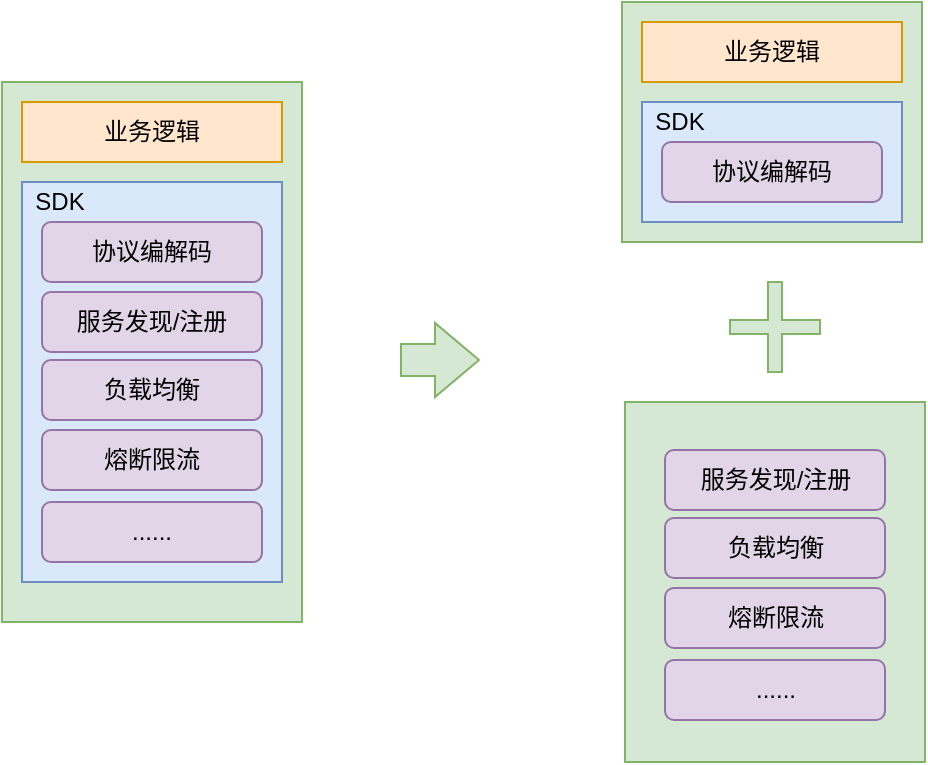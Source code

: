 <mxfile version="15.8.8" type="github">
  <diagram id="BMV4pajkjTuRC8wFKSMc" name="Page-1">
    <mxGraphModel dx="2066" dy="1153" grid="1" gridSize="12" guides="1" tooltips="1" connect="1" arrows="1" fold="1" page="1" pageScale="1" pageWidth="827" pageHeight="1169" math="0" shadow="0">
      <root>
        <mxCell id="0" />
        <mxCell id="1" parent="0" />
        <mxCell id="xkxuNR7XWLQNJIoaxg5K-3" value="" style="rounded=0;whiteSpace=wrap;html=1;fillColor=#d5e8d4;strokeColor=#82b366;" vertex="1" parent="1">
          <mxGeometry x="121" y="190" width="150" height="270" as="geometry" />
        </mxCell>
        <mxCell id="xkxuNR7XWLQNJIoaxg5K-4" value="业务逻辑" style="rounded=0;whiteSpace=wrap;html=1;fillColor=#ffe6cc;strokeColor=#d79b00;" vertex="1" parent="1">
          <mxGeometry x="131" y="200" width="130" height="30" as="geometry" />
        </mxCell>
        <mxCell id="xkxuNR7XWLQNJIoaxg5K-5" value="" style="rounded=0;whiteSpace=wrap;html=1;fillColor=#dae8fc;strokeColor=#6c8ebf;" vertex="1" parent="1">
          <mxGeometry x="131" y="240" width="130" height="200" as="geometry" />
        </mxCell>
        <mxCell id="xkxuNR7XWLQNJIoaxg5K-6" value="协议编解码" style="rounded=1;whiteSpace=wrap;html=1;fillColor=#e1d5e7;strokeColor=#9673a6;" vertex="1" parent="1">
          <mxGeometry x="141" y="260" width="110" height="30" as="geometry" />
        </mxCell>
        <mxCell id="xkxuNR7XWLQNJIoaxg5K-7" value="服务发现/注册" style="rounded=1;whiteSpace=wrap;html=1;fillColor=#e1d5e7;strokeColor=#9673a6;" vertex="1" parent="1">
          <mxGeometry x="141" y="295" width="110" height="30" as="geometry" />
        </mxCell>
        <mxCell id="xkxuNR7XWLQNJIoaxg5K-8" value="负载均衡" style="rounded=1;whiteSpace=wrap;html=1;fillColor=#e1d5e7;strokeColor=#9673a6;" vertex="1" parent="1">
          <mxGeometry x="141" y="329" width="110" height="30" as="geometry" />
        </mxCell>
        <mxCell id="xkxuNR7XWLQNJIoaxg5K-9" value="熔断限流" style="rounded=1;whiteSpace=wrap;html=1;fillColor=#e1d5e7;strokeColor=#9673a6;" vertex="1" parent="1">
          <mxGeometry x="141" y="364" width="110" height="30" as="geometry" />
        </mxCell>
        <mxCell id="xkxuNR7XWLQNJIoaxg5K-10" value="......" style="rounded=1;whiteSpace=wrap;html=1;fillColor=#e1d5e7;strokeColor=#9673a6;" vertex="1" parent="1">
          <mxGeometry x="141" y="400" width="110" height="30" as="geometry" />
        </mxCell>
        <mxCell id="xkxuNR7XWLQNJIoaxg5K-11" value="SDK" style="text;html=1;strokeColor=none;fillColor=none;align=center;verticalAlign=middle;whiteSpace=wrap;rounded=0;" vertex="1" parent="1">
          <mxGeometry x="120" y="235" width="60" height="30" as="geometry" />
        </mxCell>
        <mxCell id="xkxuNR7XWLQNJIoaxg5K-12" value="" style="shape=flexArrow;endArrow=classic;html=1;rounded=0;width=16;endSize=7;fillColor=#d5e8d4;strokeColor=#82b366;" edge="1" parent="1">
          <mxGeometry width="50" height="50" relative="1" as="geometry">
            <mxPoint x="320" y="329" as="sourcePoint" />
            <mxPoint x="360" y="329" as="targetPoint" />
          </mxGeometry>
        </mxCell>
        <mxCell id="xkxuNR7XWLQNJIoaxg5K-13" value="" style="rounded=0;whiteSpace=wrap;html=1;fillColor=#d5e8d4;strokeColor=#82b366;" vertex="1" parent="1">
          <mxGeometry x="431" y="150" width="150" height="120" as="geometry" />
        </mxCell>
        <mxCell id="xkxuNR7XWLQNJIoaxg5K-14" value="业务逻辑" style="rounded=0;whiteSpace=wrap;html=1;fillColor=#ffe6cc;strokeColor=#d79b00;" vertex="1" parent="1">
          <mxGeometry x="441" y="160" width="130" height="30" as="geometry" />
        </mxCell>
        <mxCell id="xkxuNR7XWLQNJIoaxg5K-15" value="" style="rounded=0;whiteSpace=wrap;html=1;fillColor=#dae8fc;strokeColor=#6c8ebf;" vertex="1" parent="1">
          <mxGeometry x="441" y="200" width="130" height="60" as="geometry" />
        </mxCell>
        <mxCell id="xkxuNR7XWLQNJIoaxg5K-16" value="协议编解码" style="rounded=1;whiteSpace=wrap;html=1;fillColor=#e1d5e7;strokeColor=#9673a6;" vertex="1" parent="1">
          <mxGeometry x="451" y="220" width="110" height="30" as="geometry" />
        </mxCell>
        <mxCell id="xkxuNR7XWLQNJIoaxg5K-21" value="SDK" style="text;html=1;strokeColor=none;fillColor=none;align=center;verticalAlign=middle;whiteSpace=wrap;rounded=0;" vertex="1" parent="1">
          <mxGeometry x="430" y="195" width="60" height="30" as="geometry" />
        </mxCell>
        <mxCell id="xkxuNR7XWLQNJIoaxg5K-22" value="" style="rounded=0;whiteSpace=wrap;html=1;fillColor=#d5e8d4;strokeColor=#82b366;" vertex="1" parent="1">
          <mxGeometry x="432.5" y="350" width="150" height="180" as="geometry" />
        </mxCell>
        <mxCell id="xkxuNR7XWLQNJIoaxg5K-26" value="服务发现/注册" style="rounded=1;whiteSpace=wrap;html=1;fillColor=#e1d5e7;strokeColor=#9673a6;" vertex="1" parent="1">
          <mxGeometry x="452.5" y="374" width="110" height="30" as="geometry" />
        </mxCell>
        <mxCell id="xkxuNR7XWLQNJIoaxg5K-27" value="负载均衡" style="rounded=1;whiteSpace=wrap;html=1;fillColor=#e1d5e7;strokeColor=#9673a6;" vertex="1" parent="1">
          <mxGeometry x="452.5" y="408" width="110" height="30" as="geometry" />
        </mxCell>
        <mxCell id="xkxuNR7XWLQNJIoaxg5K-28" value="熔断限流" style="rounded=1;whiteSpace=wrap;html=1;fillColor=#e1d5e7;strokeColor=#9673a6;" vertex="1" parent="1">
          <mxGeometry x="452.5" y="443" width="110" height="30" as="geometry" />
        </mxCell>
        <mxCell id="xkxuNR7XWLQNJIoaxg5K-29" value="......" style="rounded=1;whiteSpace=wrap;html=1;fillColor=#e1d5e7;strokeColor=#9673a6;" vertex="1" parent="1">
          <mxGeometry x="452.5" y="479" width="110" height="30" as="geometry" />
        </mxCell>
        <mxCell id="xkxuNR7XWLQNJIoaxg5K-31" value="" style="shape=cross;whiteSpace=wrap;html=1;fillColor=#d5e8d4;strokeColor=#82b366;size=0.156;" vertex="1" parent="1">
          <mxGeometry x="485" y="290" width="45" height="45" as="geometry" />
        </mxCell>
      </root>
    </mxGraphModel>
  </diagram>
</mxfile>
